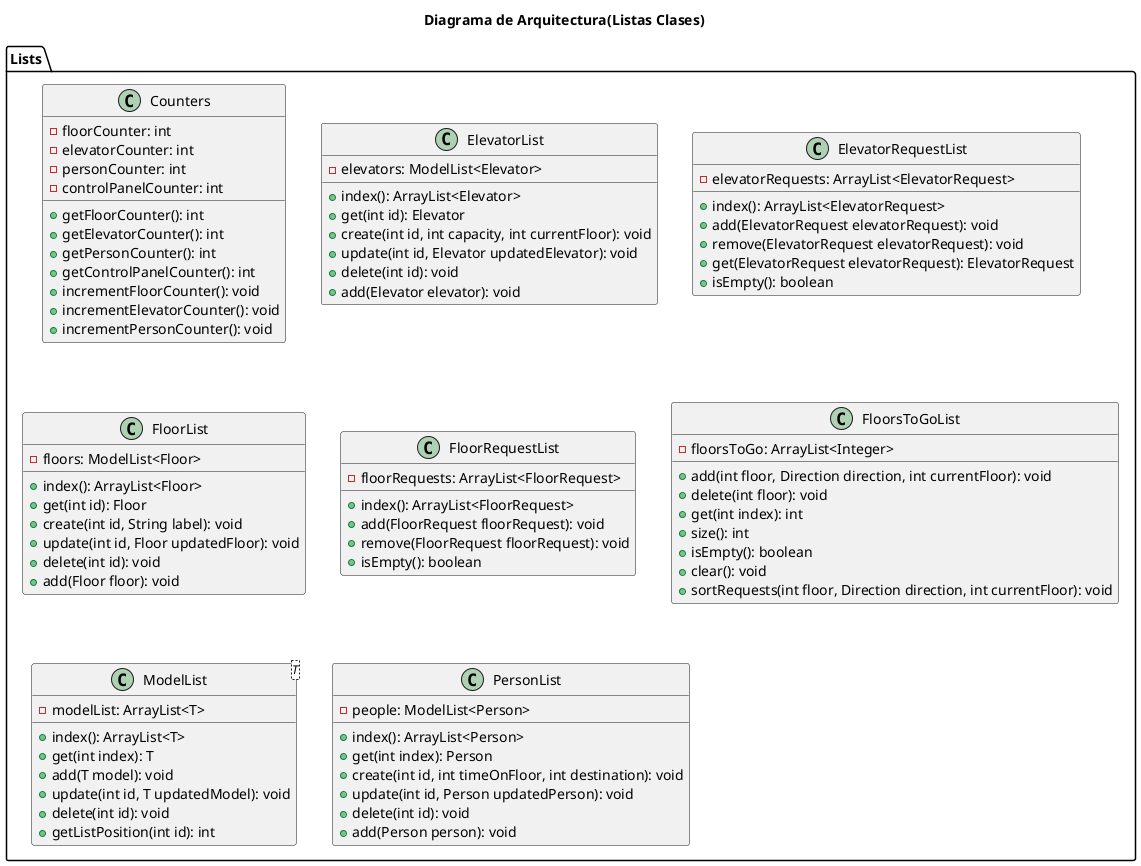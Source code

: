 @startuml Diagrama_de_Arquitectura

title Diagrama de Arquitectura(Listas Clases)

skinparam {
    NoteBackgroundColor #whiteSmoke
}

hide empty members

package Lists {
    class Counters {
        - floorCounter: int
        - elevatorCounter: int
        - personCounter: int
        - controlPanelCounter: int
        + getFloorCounter(): int
        + getElevatorCounter(): int
        + getPersonCounter(): int
        + getControlPanelCounter(): int
        + incrementFloorCounter(): void
        + incrementElevatorCounter(): void
        + incrementPersonCounter(): void
    }

    class ElevatorList {
        - elevators: ModelList<Elevator>
        + index(): ArrayList<Elevator>
        + get(int id): Elevator
        + create(int id, int capacity, int currentFloor): void
        + update(int id, Elevator updatedElevator): void
        + delete(int id): void
        + add(Elevator elevator): void
    }

    class ElevatorRequestList {
        - elevatorRequests: ArrayList<ElevatorRequest>
        + index(): ArrayList<ElevatorRequest>
        + add(ElevatorRequest elevatorRequest): void
        + remove(ElevatorRequest elevatorRequest): void
        + get(ElevatorRequest elevatorRequest): ElevatorRequest
        + isEmpty(): boolean
    }

    class FloorList {
        - floors: ModelList<Floor>
        + index(): ArrayList<Floor>
        + get(int id): Floor
        + create(int id, String label): void
        + update(int id, Floor updatedFloor): void
        + delete(int id): void
        + add(Floor floor): void
    }

    class FloorRequestList {
        - floorRequests: ArrayList<FloorRequest>
        + index(): ArrayList<FloorRequest>
        + add(FloorRequest floorRequest): void
        + remove(FloorRequest floorRequest): void
        + isEmpty(): boolean
    }

    class FloorsToGoList {
        - floorsToGo: ArrayList<Integer>
        + add(int floor, Direction direction, int currentFloor): void
        + delete(int floor): void
        + get(int index): int
        + size(): int
        + isEmpty(): boolean
        + clear(): void
        + sortRequests(int floor, Direction direction, int currentFloor): void
    }

    class ModelList<T> {
        - modelList: ArrayList<T>
        + index(): ArrayList<T>
        + get(int index): T
        + add(T model): void
        + update(int id, T updatedModel): void
        + delete(int id): void
        + getListPosition(int id): int
    }

    class PersonList {
        - people: ModelList<Person>
        + index(): ArrayList<Person>
        + get(int index): Person
        + create(int id, int timeOnFloor, int destination): void
        + update(int id, Person updatedPerson): void
        + delete(int id): void
        + add(Person person): void
    }
}

@enduml
